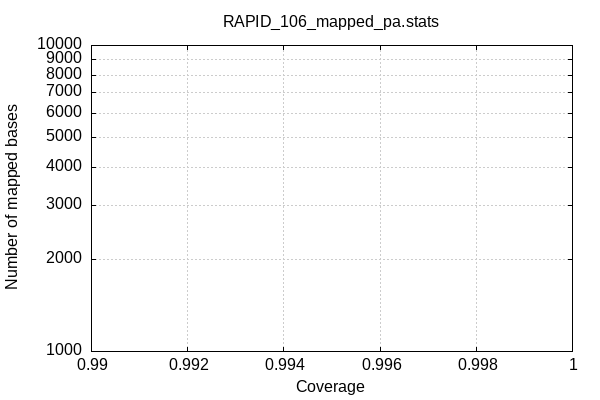 
            set terminal png size 600,400 truecolor
            set output "RAPID_106_mapped_pa_plots-coverage.png"
            set grid xtics ytics y2tics back lc rgb "#cccccc"
            set ylabel "Number of mapped bases"
            set xlabel "Coverage"
            set log y
            set style fill solid border -1
            set title "RAPID_106_mapped_pa.stats" noenhanced
            set xrange [:1]
            plot '-' with lines notitle
        1	1490
end
